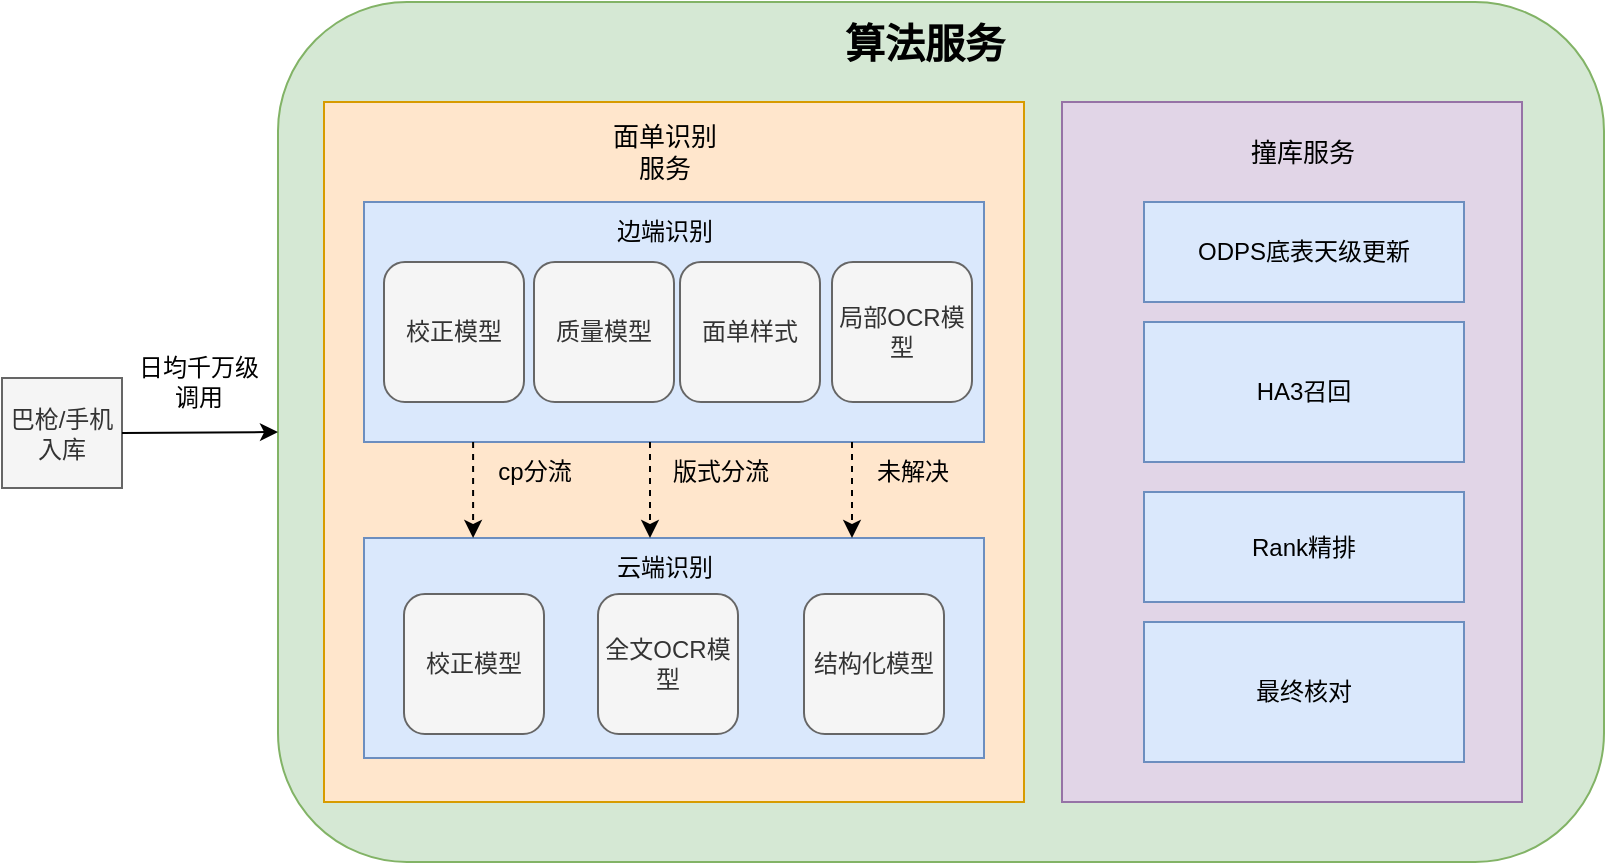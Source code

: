 <mxfile version="21.7.5" type="github">
  <diagram name="第 1 页" id="IdJZ9Ue8zPUNQ9ziq4Xn">
    <mxGraphModel dx="1187" dy="665" grid="1" gridSize="10" guides="1" tooltips="1" connect="1" arrows="1" fold="1" page="1" pageScale="1" pageWidth="827" pageHeight="1169" math="0" shadow="0">
      <root>
        <mxCell id="0" />
        <mxCell id="1" parent="0" />
        <mxCell id="rcvzndDHGPLYx7ajsTdU-24" value="" style="rounded=1;whiteSpace=wrap;html=1;fillColor=#d5e8d4;strokeColor=#82b366;" parent="1" vertex="1">
          <mxGeometry x="158" y="70" width="663" height="430" as="geometry" />
        </mxCell>
        <mxCell id="rcvzndDHGPLYx7ajsTdU-2" value="" style="rounded=0;whiteSpace=wrap;html=1;fillColor=#e1d5e7;strokeColor=#9673a6;" parent="1" vertex="1">
          <mxGeometry x="550" y="120" width="230" height="350" as="geometry" />
        </mxCell>
        <mxCell id="rcvzndDHGPLYx7ajsTdU-6" value="" style="whiteSpace=wrap;html=1;aspect=fixed;fillColor=#ffe6cc;strokeColor=#d79b00;" parent="1" vertex="1">
          <mxGeometry x="181" y="120" width="350" height="350" as="geometry" />
        </mxCell>
        <mxCell id="rcvzndDHGPLYx7ajsTdU-1" value="" style="rounded=0;whiteSpace=wrap;html=1;fillColor=#dae8fc;strokeColor=#6c8ebf;" parent="1" vertex="1">
          <mxGeometry x="201" y="338" width="310" height="110" as="geometry" />
        </mxCell>
        <mxCell id="rcvzndDHGPLYx7ajsTdU-3" value="HA3召回" style="rounded=0;whiteSpace=wrap;html=1;fillColor=#dae8fc;strokeColor=#6c8ebf;" parent="1" vertex="1">
          <mxGeometry x="591" y="230" width="160" height="70" as="geometry" />
        </mxCell>
        <mxCell id="rcvzndDHGPLYx7ajsTdU-4" value="" style="rounded=0;whiteSpace=wrap;html=1;fillColor=#dae8fc;strokeColor=#6c8ebf;" parent="1" vertex="1">
          <mxGeometry x="201" y="170" width="310" height="120" as="geometry" />
        </mxCell>
        <mxCell id="rcvzndDHGPLYx7ajsTdU-5" value="巴枪/手机入库" style="rounded=0;whiteSpace=wrap;html=1;fillColor=#f5f5f5;fontColor=#333333;strokeColor=#666666;" parent="1" vertex="1">
          <mxGeometry x="20" y="258" width="60" height="55" as="geometry" />
        </mxCell>
        <mxCell id="rcvzndDHGPLYx7ajsTdU-7" value="边端识别" style="text;html=1;align=center;verticalAlign=middle;resizable=0;points=[];autosize=1;strokeColor=none;fillColor=none;" parent="1" vertex="1">
          <mxGeometry x="316" y="170" width="70" height="30" as="geometry" />
        </mxCell>
        <mxCell id="rcvzndDHGPLYx7ajsTdU-8" value="云端识别" style="text;html=1;align=center;verticalAlign=middle;resizable=0;points=[];autosize=1;strokeColor=none;fillColor=none;" parent="1" vertex="1">
          <mxGeometry x="316" y="338" width="70" height="30" as="geometry" />
        </mxCell>
        <mxCell id="rcvzndDHGPLYx7ajsTdU-9" value="校正模型" style="rounded=1;whiteSpace=wrap;html=1;fillColor=#f5f5f5;fontColor=#333333;strokeColor=#666666;" parent="1" vertex="1">
          <mxGeometry x="211" y="200" width="70" height="70" as="geometry" />
        </mxCell>
        <mxCell id="rcvzndDHGPLYx7ajsTdU-10" value="质量模型" style="rounded=1;whiteSpace=wrap;html=1;fillColor=#f5f5f5;fontColor=#333333;strokeColor=#666666;" parent="1" vertex="1">
          <mxGeometry x="286" y="200" width="70" height="70" as="geometry" />
        </mxCell>
        <mxCell id="rcvzndDHGPLYx7ajsTdU-11" value="面单样式" style="rounded=1;whiteSpace=wrap;html=1;fillColor=#f5f5f5;fontColor=#333333;strokeColor=#666666;" parent="1" vertex="1">
          <mxGeometry x="359" y="200" width="70" height="70" as="geometry" />
        </mxCell>
        <mxCell id="rcvzndDHGPLYx7ajsTdU-12" value="局部OCR模型" style="rounded=1;whiteSpace=wrap;html=1;fillColor=#f5f5f5;fontColor=#333333;strokeColor=#666666;" parent="1" vertex="1">
          <mxGeometry x="435" y="200" width="70" height="70" as="geometry" />
        </mxCell>
        <mxCell id="rcvzndDHGPLYx7ajsTdU-13" value="校正模型" style="rounded=1;whiteSpace=wrap;html=1;fillColor=#f5f5f5;fontColor=#333333;strokeColor=#666666;" parent="1" vertex="1">
          <mxGeometry x="221" y="366" width="70" height="70" as="geometry" />
        </mxCell>
        <mxCell id="rcvzndDHGPLYx7ajsTdU-14" value="全文OCR模型" style="rounded=1;whiteSpace=wrap;html=1;fillColor=#f5f5f5;fontColor=#333333;strokeColor=#666666;" parent="1" vertex="1">
          <mxGeometry x="318" y="366" width="70" height="70" as="geometry" />
        </mxCell>
        <mxCell id="rcvzndDHGPLYx7ajsTdU-15" value="结构化模型" style="rounded=1;whiteSpace=wrap;html=1;fillColor=#f5f5f5;fontColor=#333333;strokeColor=#666666;" parent="1" vertex="1">
          <mxGeometry x="421" y="366" width="70" height="70" as="geometry" />
        </mxCell>
        <mxCell id="rcvzndDHGPLYx7ajsTdU-16" value="ODPS底表天级更新" style="rounded=0;whiteSpace=wrap;html=1;fillColor=#dae8fc;strokeColor=#6c8ebf;" parent="1" vertex="1">
          <mxGeometry x="591" y="170" width="160" height="50" as="geometry" />
        </mxCell>
        <mxCell id="rcvzndDHGPLYx7ajsTdU-17" value="Rank精排" style="rounded=0;whiteSpace=wrap;html=1;fillColor=#dae8fc;strokeColor=#6c8ebf;" parent="1" vertex="1">
          <mxGeometry x="591" y="315" width="160" height="55" as="geometry" />
        </mxCell>
        <mxCell id="rcvzndDHGPLYx7ajsTdU-18" value="最终核对" style="rounded=0;whiteSpace=wrap;html=1;fillColor=#dae8fc;strokeColor=#6c8ebf;" parent="1" vertex="1">
          <mxGeometry x="591" y="380" width="160" height="70" as="geometry" />
        </mxCell>
        <mxCell id="rcvzndDHGPLYx7ajsTdU-30" value="" style="endArrow=classic;html=1;rounded=0;exitX=1;exitY=0.5;exitDx=0;exitDy=0;entryX=0;entryY=0.5;entryDx=0;entryDy=0;" parent="1" source="rcvzndDHGPLYx7ajsTdU-5" target="rcvzndDHGPLYx7ajsTdU-24" edge="1">
          <mxGeometry width="50" height="50" relative="1" as="geometry">
            <mxPoint x="380" y="380" as="sourcePoint" />
            <mxPoint x="430" y="330" as="targetPoint" />
          </mxGeometry>
        </mxCell>
        <mxCell id="rcvzndDHGPLYx7ajsTdU-31" value="面单识别&lt;br style=&quot;font-size: 13px;&quot;&gt;服务" style="text;html=1;align=center;verticalAlign=middle;resizable=0;points=[];autosize=1;fontSize=13;" parent="1" vertex="1">
          <mxGeometry x="311" y="125" width="80" height="40" as="geometry" />
        </mxCell>
        <mxCell id="rcvzndDHGPLYx7ajsTdU-33" value="算法服务" style="text;html=1;align=center;verticalAlign=middle;resizable=0;points=[];autosize=1;strokeColor=none;fillColor=none;fontSize=20;fontStyle=1" parent="1" vertex="1">
          <mxGeometry x="431" y="70" width="100" height="40" as="geometry" />
        </mxCell>
        <mxCell id="rcvzndDHGPLYx7ajsTdU-36" value="撞库服务" style="text;html=1;align=center;verticalAlign=middle;resizable=0;points=[];autosize=1;fontSize=13;" parent="1" vertex="1">
          <mxGeometry x="630" y="130" width="80" height="30" as="geometry" />
        </mxCell>
        <mxCell id="4vBAiEywXlhnwHyiwh1m-1" value="日均千万级&lt;br&gt;调用" style="text;html=1;align=center;verticalAlign=middle;resizable=0;points=[];autosize=1;strokeColor=none;fillColor=none;" vertex="1" parent="1">
          <mxGeometry x="78" y="240" width="80" height="40" as="geometry" />
        </mxCell>
        <mxCell id="4vBAiEywXlhnwHyiwh1m-7" value="" style="endArrow=classic;html=1;rounded=0;entryX=0.5;entryY=0;entryDx=0;entryDy=0;dashed=1;" edge="1" parent="1">
          <mxGeometry width="50" height="50" relative="1" as="geometry">
            <mxPoint x="255.55" y="290" as="sourcePoint" />
            <mxPoint x="255.55" y="338" as="targetPoint" />
          </mxGeometry>
        </mxCell>
        <mxCell id="4vBAiEywXlhnwHyiwh1m-8" value="cp分流" style="text;html=1;align=center;verticalAlign=middle;resizable=0;points=[];autosize=1;strokeColor=none;fillColor=none;" vertex="1" parent="1">
          <mxGeometry x="256" y="290" width="60" height="30" as="geometry" />
        </mxCell>
        <mxCell id="4vBAiEywXlhnwHyiwh1m-9" value="版式分流" style="text;html=1;align=center;verticalAlign=middle;resizable=0;points=[];autosize=1;strokeColor=none;fillColor=none;" vertex="1" parent="1">
          <mxGeometry x="344" y="290" width="70" height="30" as="geometry" />
        </mxCell>
        <mxCell id="4vBAiEywXlhnwHyiwh1m-11" value="未解决" style="text;html=1;align=center;verticalAlign=middle;resizable=0;points=[];autosize=1;strokeColor=none;fillColor=none;" vertex="1" parent="1">
          <mxGeometry x="445" y="290" width="60" height="30" as="geometry" />
        </mxCell>
        <mxCell id="4vBAiEywXlhnwHyiwh1m-12" value="" style="endArrow=classic;html=1;rounded=0;entryX=0.5;entryY=0;entryDx=0;entryDy=0;dashed=1;" edge="1" parent="1">
          <mxGeometry width="50" height="50" relative="1" as="geometry">
            <mxPoint x="344" y="290" as="sourcePoint" />
            <mxPoint x="344" y="338" as="targetPoint" />
          </mxGeometry>
        </mxCell>
        <mxCell id="4vBAiEywXlhnwHyiwh1m-13" value="" style="endArrow=classic;html=1;rounded=0;entryX=0.5;entryY=0;entryDx=0;entryDy=0;dashed=1;" edge="1" parent="1">
          <mxGeometry width="50" height="50" relative="1" as="geometry">
            <mxPoint x="445" y="290" as="sourcePoint" />
            <mxPoint x="445" y="338" as="targetPoint" />
          </mxGeometry>
        </mxCell>
      </root>
    </mxGraphModel>
  </diagram>
</mxfile>
